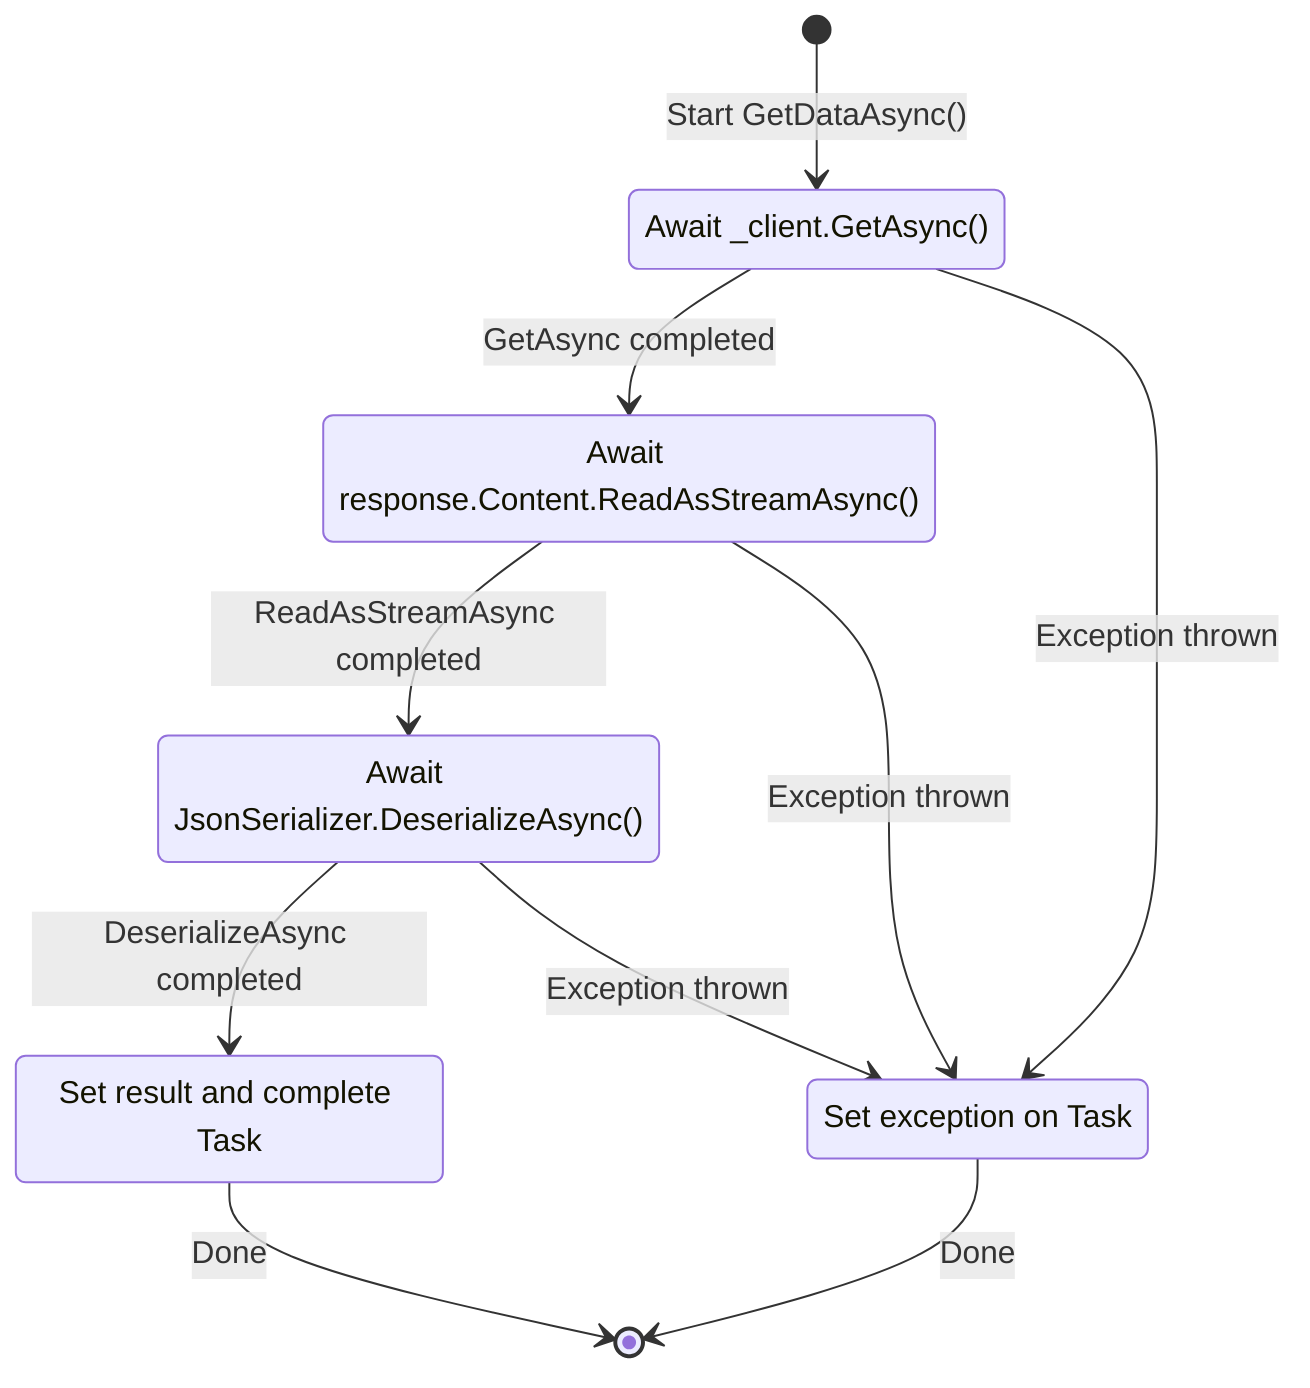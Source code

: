stateDiagram-v2
    [*] --> Await_GetAsync : Start GetDataAsync()
    Await_GetAsync : Await _client.GetAsync()
    Await_GetAsync --> Await_ReadAsStreamAsync : GetAsync completed
    Await_ReadAsStreamAsync : Await response.Content.ReadAsStreamAsync()
    Await_ReadAsStreamAsync --> Await_DeserializeAsync : ReadAsStreamAsync completed
    Await_DeserializeAsync : Await JsonSerializer.DeserializeAsync()
    Await_DeserializeAsync --> Return_Result : DeserializeAsync completed
    Return_Result : Set result and complete Task
    Await_GetAsync --> Exception : Exception thrown
    Await_ReadAsStreamAsync --> Exception : Exception thrown
    Await_DeserializeAsync --> Exception : Exception thrown
    Exception : Set exception on Task
    Return_Result --> [*] : Done
    Exception --> [*] : Done